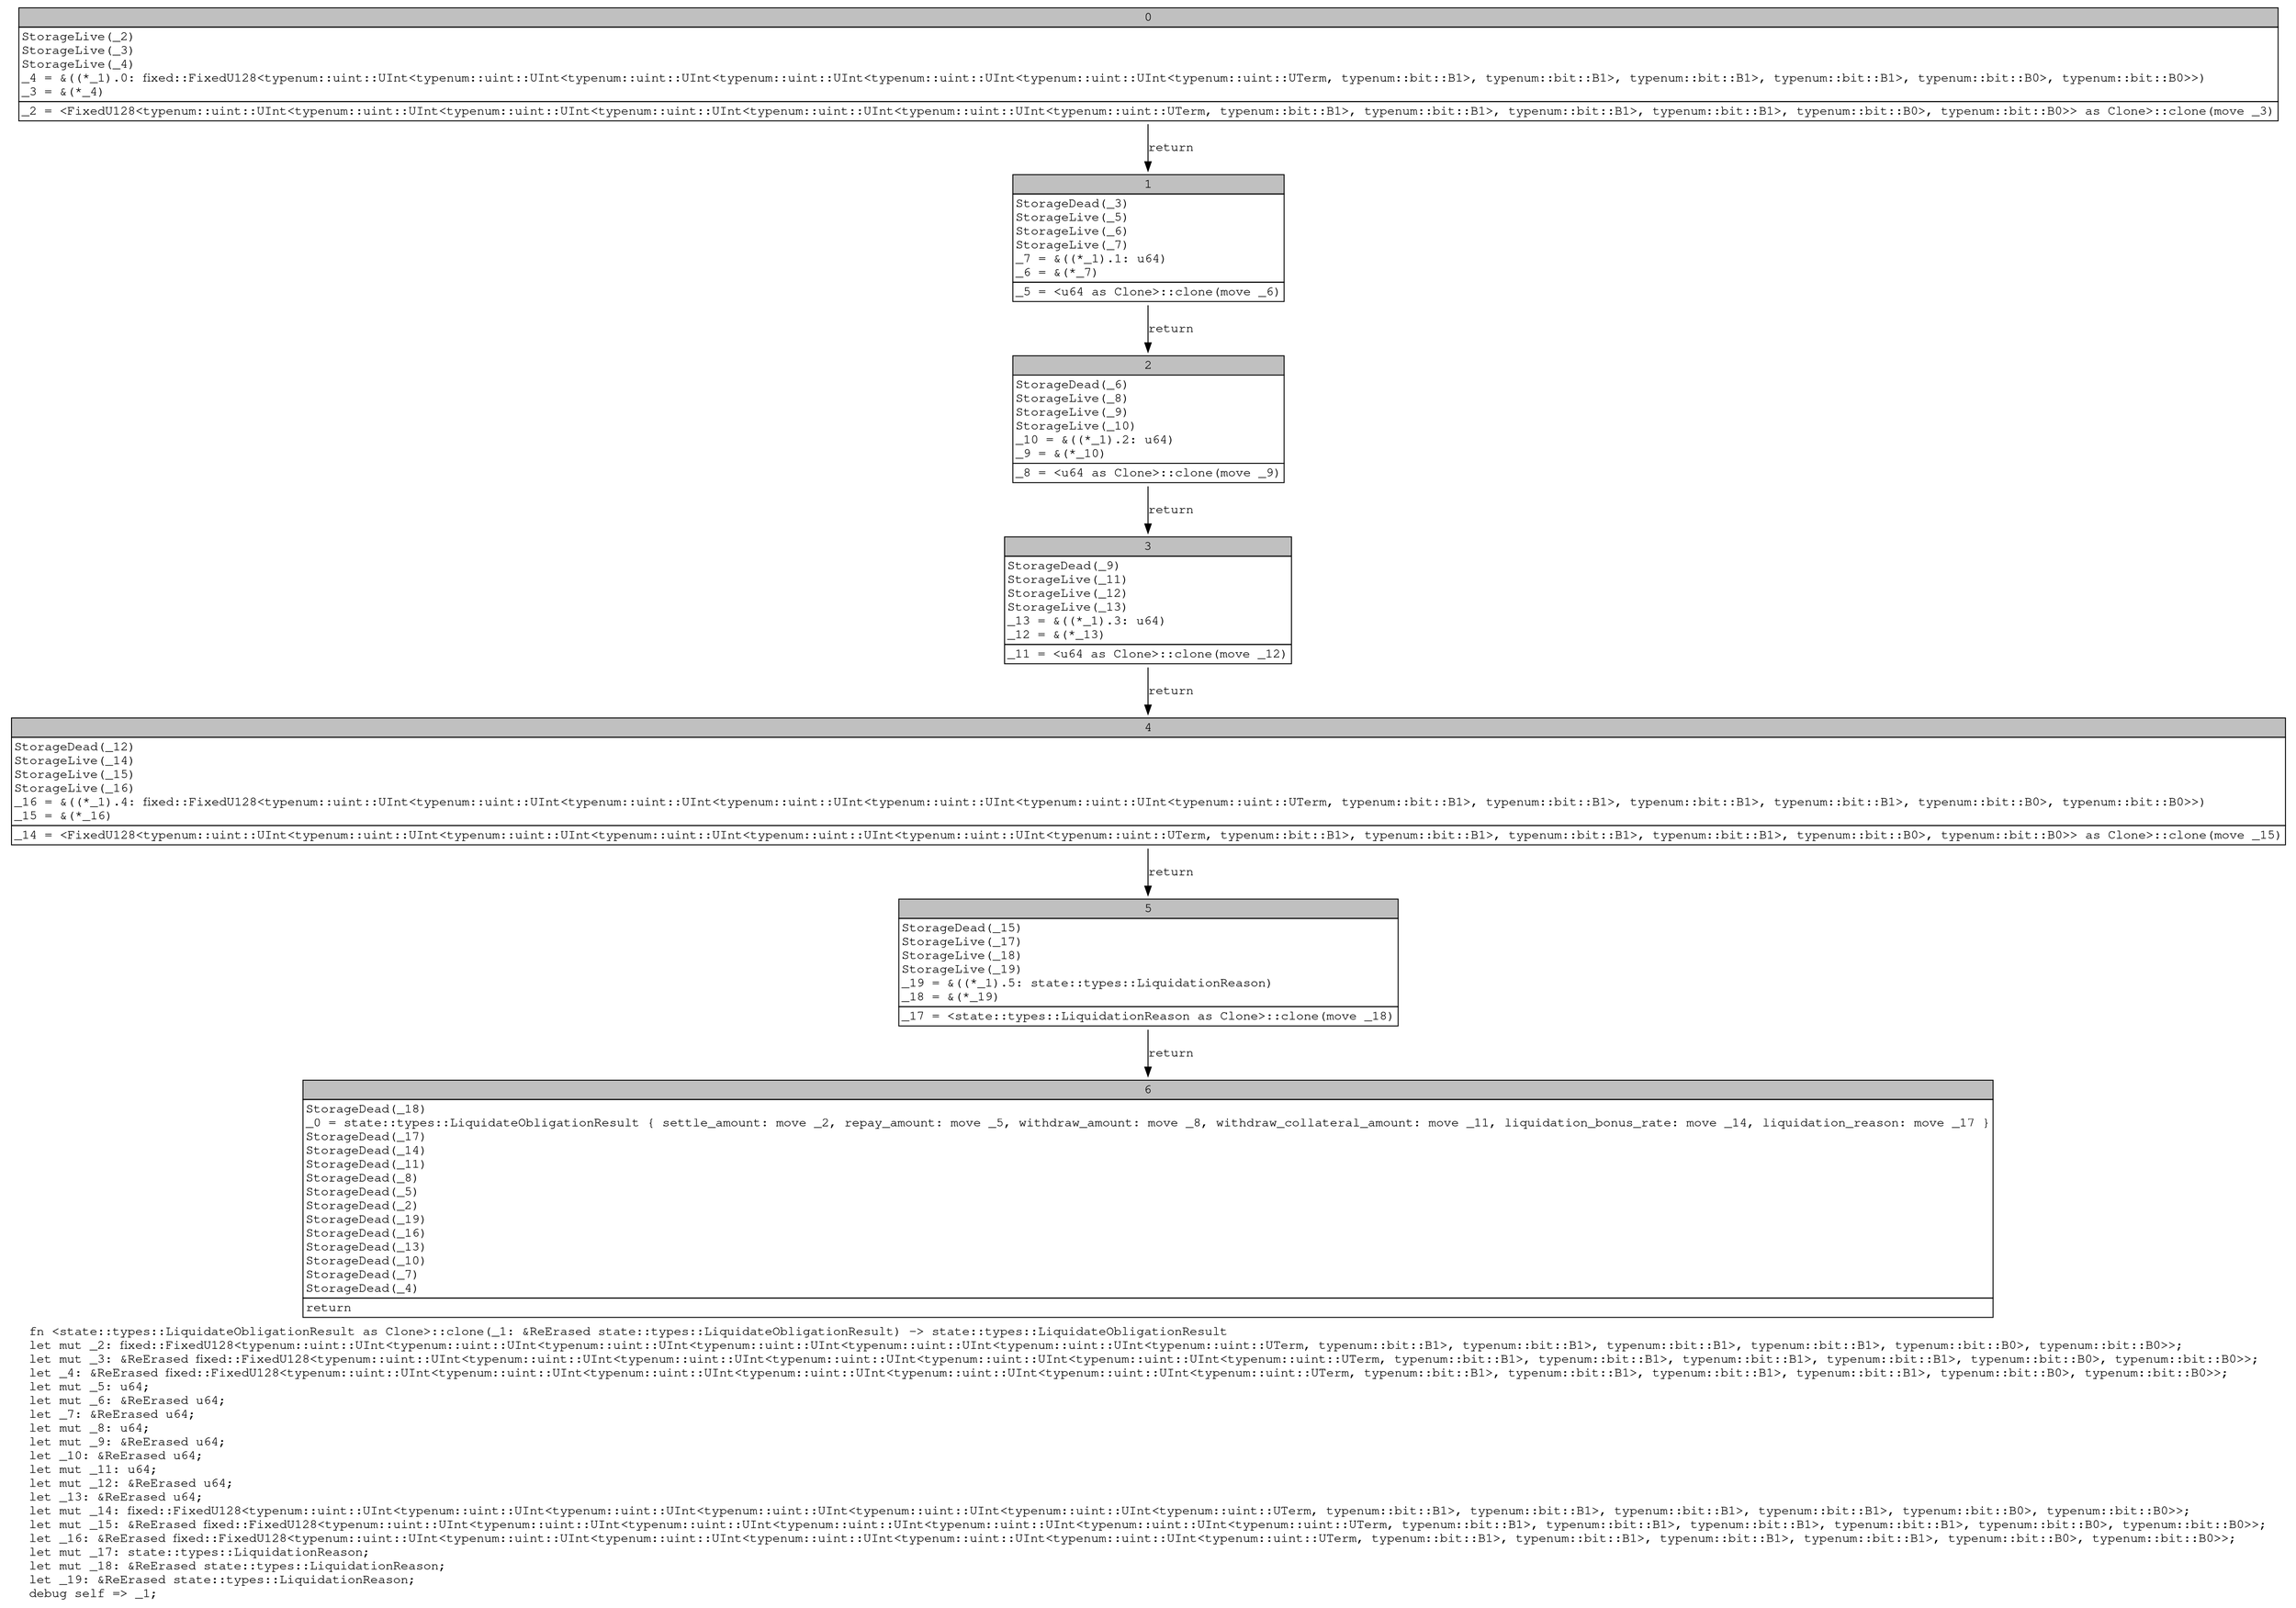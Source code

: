 digraph Mir_0_10672 {
    graph [fontname="Courier, monospace"];
    node [fontname="Courier, monospace"];
    edge [fontname="Courier, monospace"];
    label=<fn &lt;state::types::LiquidateObligationResult as Clone&gt;::clone(_1: &amp;ReErased state::types::LiquidateObligationResult) -&gt; state::types::LiquidateObligationResult<br align="left"/>let mut _2: fixed::FixedU128&lt;typenum::uint::UInt&lt;typenum::uint::UInt&lt;typenum::uint::UInt&lt;typenum::uint::UInt&lt;typenum::uint::UInt&lt;typenum::uint::UInt&lt;typenum::uint::UTerm, typenum::bit::B1&gt;, typenum::bit::B1&gt;, typenum::bit::B1&gt;, typenum::bit::B1&gt;, typenum::bit::B0&gt;, typenum::bit::B0&gt;&gt;;<br align="left"/>let mut _3: &amp;ReErased fixed::FixedU128&lt;typenum::uint::UInt&lt;typenum::uint::UInt&lt;typenum::uint::UInt&lt;typenum::uint::UInt&lt;typenum::uint::UInt&lt;typenum::uint::UInt&lt;typenum::uint::UTerm, typenum::bit::B1&gt;, typenum::bit::B1&gt;, typenum::bit::B1&gt;, typenum::bit::B1&gt;, typenum::bit::B0&gt;, typenum::bit::B0&gt;&gt;;<br align="left"/>let _4: &amp;ReErased fixed::FixedU128&lt;typenum::uint::UInt&lt;typenum::uint::UInt&lt;typenum::uint::UInt&lt;typenum::uint::UInt&lt;typenum::uint::UInt&lt;typenum::uint::UInt&lt;typenum::uint::UTerm, typenum::bit::B1&gt;, typenum::bit::B1&gt;, typenum::bit::B1&gt;, typenum::bit::B1&gt;, typenum::bit::B0&gt;, typenum::bit::B0&gt;&gt;;<br align="left"/>let mut _5: u64;<br align="left"/>let mut _6: &amp;ReErased u64;<br align="left"/>let _7: &amp;ReErased u64;<br align="left"/>let mut _8: u64;<br align="left"/>let mut _9: &amp;ReErased u64;<br align="left"/>let _10: &amp;ReErased u64;<br align="left"/>let mut _11: u64;<br align="left"/>let mut _12: &amp;ReErased u64;<br align="left"/>let _13: &amp;ReErased u64;<br align="left"/>let mut _14: fixed::FixedU128&lt;typenum::uint::UInt&lt;typenum::uint::UInt&lt;typenum::uint::UInt&lt;typenum::uint::UInt&lt;typenum::uint::UInt&lt;typenum::uint::UInt&lt;typenum::uint::UTerm, typenum::bit::B1&gt;, typenum::bit::B1&gt;, typenum::bit::B1&gt;, typenum::bit::B1&gt;, typenum::bit::B0&gt;, typenum::bit::B0&gt;&gt;;<br align="left"/>let mut _15: &amp;ReErased fixed::FixedU128&lt;typenum::uint::UInt&lt;typenum::uint::UInt&lt;typenum::uint::UInt&lt;typenum::uint::UInt&lt;typenum::uint::UInt&lt;typenum::uint::UInt&lt;typenum::uint::UTerm, typenum::bit::B1&gt;, typenum::bit::B1&gt;, typenum::bit::B1&gt;, typenum::bit::B1&gt;, typenum::bit::B0&gt;, typenum::bit::B0&gt;&gt;;<br align="left"/>let _16: &amp;ReErased fixed::FixedU128&lt;typenum::uint::UInt&lt;typenum::uint::UInt&lt;typenum::uint::UInt&lt;typenum::uint::UInt&lt;typenum::uint::UInt&lt;typenum::uint::UInt&lt;typenum::uint::UTerm, typenum::bit::B1&gt;, typenum::bit::B1&gt;, typenum::bit::B1&gt;, typenum::bit::B1&gt;, typenum::bit::B0&gt;, typenum::bit::B0&gt;&gt;;<br align="left"/>let mut _17: state::types::LiquidationReason;<br align="left"/>let mut _18: &amp;ReErased state::types::LiquidationReason;<br align="left"/>let _19: &amp;ReErased state::types::LiquidationReason;<br align="left"/>debug self =&gt; _1;<br align="left"/>>;
    bb0__0_10672 [shape="none", label=<<table border="0" cellborder="1" cellspacing="0"><tr><td bgcolor="gray" align="center" colspan="1">0</td></tr><tr><td align="left" balign="left">StorageLive(_2)<br/>StorageLive(_3)<br/>StorageLive(_4)<br/>_4 = &amp;((*_1).0: fixed::FixedU128&lt;typenum::uint::UInt&lt;typenum::uint::UInt&lt;typenum::uint::UInt&lt;typenum::uint::UInt&lt;typenum::uint::UInt&lt;typenum::uint::UInt&lt;typenum::uint::UTerm, typenum::bit::B1&gt;, typenum::bit::B1&gt;, typenum::bit::B1&gt;, typenum::bit::B1&gt;, typenum::bit::B0&gt;, typenum::bit::B0&gt;&gt;)<br/>_3 = &amp;(*_4)<br/></td></tr><tr><td align="left">_2 = &lt;FixedU128&lt;typenum::uint::UInt&lt;typenum::uint::UInt&lt;typenum::uint::UInt&lt;typenum::uint::UInt&lt;typenum::uint::UInt&lt;typenum::uint::UInt&lt;typenum::uint::UTerm, typenum::bit::B1&gt;, typenum::bit::B1&gt;, typenum::bit::B1&gt;, typenum::bit::B1&gt;, typenum::bit::B0&gt;, typenum::bit::B0&gt;&gt; as Clone&gt;::clone(move _3)</td></tr></table>>];
    bb1__0_10672 [shape="none", label=<<table border="0" cellborder="1" cellspacing="0"><tr><td bgcolor="gray" align="center" colspan="1">1</td></tr><tr><td align="left" balign="left">StorageDead(_3)<br/>StorageLive(_5)<br/>StorageLive(_6)<br/>StorageLive(_7)<br/>_7 = &amp;((*_1).1: u64)<br/>_6 = &amp;(*_7)<br/></td></tr><tr><td align="left">_5 = &lt;u64 as Clone&gt;::clone(move _6)</td></tr></table>>];
    bb2__0_10672 [shape="none", label=<<table border="0" cellborder="1" cellspacing="0"><tr><td bgcolor="gray" align="center" colspan="1">2</td></tr><tr><td align="left" balign="left">StorageDead(_6)<br/>StorageLive(_8)<br/>StorageLive(_9)<br/>StorageLive(_10)<br/>_10 = &amp;((*_1).2: u64)<br/>_9 = &amp;(*_10)<br/></td></tr><tr><td align="left">_8 = &lt;u64 as Clone&gt;::clone(move _9)</td></tr></table>>];
    bb3__0_10672 [shape="none", label=<<table border="0" cellborder="1" cellspacing="0"><tr><td bgcolor="gray" align="center" colspan="1">3</td></tr><tr><td align="left" balign="left">StorageDead(_9)<br/>StorageLive(_11)<br/>StorageLive(_12)<br/>StorageLive(_13)<br/>_13 = &amp;((*_1).3: u64)<br/>_12 = &amp;(*_13)<br/></td></tr><tr><td align="left">_11 = &lt;u64 as Clone&gt;::clone(move _12)</td></tr></table>>];
    bb4__0_10672 [shape="none", label=<<table border="0" cellborder="1" cellspacing="0"><tr><td bgcolor="gray" align="center" colspan="1">4</td></tr><tr><td align="left" balign="left">StorageDead(_12)<br/>StorageLive(_14)<br/>StorageLive(_15)<br/>StorageLive(_16)<br/>_16 = &amp;((*_1).4: fixed::FixedU128&lt;typenum::uint::UInt&lt;typenum::uint::UInt&lt;typenum::uint::UInt&lt;typenum::uint::UInt&lt;typenum::uint::UInt&lt;typenum::uint::UInt&lt;typenum::uint::UTerm, typenum::bit::B1&gt;, typenum::bit::B1&gt;, typenum::bit::B1&gt;, typenum::bit::B1&gt;, typenum::bit::B0&gt;, typenum::bit::B0&gt;&gt;)<br/>_15 = &amp;(*_16)<br/></td></tr><tr><td align="left">_14 = &lt;FixedU128&lt;typenum::uint::UInt&lt;typenum::uint::UInt&lt;typenum::uint::UInt&lt;typenum::uint::UInt&lt;typenum::uint::UInt&lt;typenum::uint::UInt&lt;typenum::uint::UTerm, typenum::bit::B1&gt;, typenum::bit::B1&gt;, typenum::bit::B1&gt;, typenum::bit::B1&gt;, typenum::bit::B0&gt;, typenum::bit::B0&gt;&gt; as Clone&gt;::clone(move _15)</td></tr></table>>];
    bb5__0_10672 [shape="none", label=<<table border="0" cellborder="1" cellspacing="0"><tr><td bgcolor="gray" align="center" colspan="1">5</td></tr><tr><td align="left" balign="left">StorageDead(_15)<br/>StorageLive(_17)<br/>StorageLive(_18)<br/>StorageLive(_19)<br/>_19 = &amp;((*_1).5: state::types::LiquidationReason)<br/>_18 = &amp;(*_19)<br/></td></tr><tr><td align="left">_17 = &lt;state::types::LiquidationReason as Clone&gt;::clone(move _18)</td></tr></table>>];
    bb6__0_10672 [shape="none", label=<<table border="0" cellborder="1" cellspacing="0"><tr><td bgcolor="gray" align="center" colspan="1">6</td></tr><tr><td align="left" balign="left">StorageDead(_18)<br/>_0 = state::types::LiquidateObligationResult { settle_amount: move _2, repay_amount: move _5, withdraw_amount: move _8, withdraw_collateral_amount: move _11, liquidation_bonus_rate: move _14, liquidation_reason: move _17 }<br/>StorageDead(_17)<br/>StorageDead(_14)<br/>StorageDead(_11)<br/>StorageDead(_8)<br/>StorageDead(_5)<br/>StorageDead(_2)<br/>StorageDead(_19)<br/>StorageDead(_16)<br/>StorageDead(_13)<br/>StorageDead(_10)<br/>StorageDead(_7)<br/>StorageDead(_4)<br/></td></tr><tr><td align="left">return</td></tr></table>>];
    bb0__0_10672 -> bb1__0_10672 [label="return"];
    bb1__0_10672 -> bb2__0_10672 [label="return"];
    bb2__0_10672 -> bb3__0_10672 [label="return"];
    bb3__0_10672 -> bb4__0_10672 [label="return"];
    bb4__0_10672 -> bb5__0_10672 [label="return"];
    bb5__0_10672 -> bb6__0_10672 [label="return"];
}
